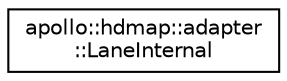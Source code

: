 digraph "Graphical Class Hierarchy"
{
  edge [fontname="Helvetica",fontsize="10",labelfontname="Helvetica",labelfontsize="10"];
  node [fontname="Helvetica",fontsize="10",shape=record];
  rankdir="LR";
  Node0 [label="apollo::hdmap::adapter\l::LaneInternal",height=0.2,width=0.4,color="black", fillcolor="white", style="filled",URL="$structapollo_1_1hdmap_1_1adapter_1_1LaneInternal.html"];
}
